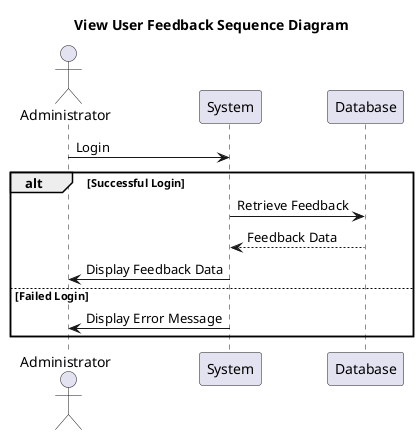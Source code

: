 @startuml view_feedback

title View User Feedback Sequence Diagram

actor Administrator

Administrator -> System: Login
alt Successful Login
    System -> Database: Retrieve Feedback
    Database --> System: Feedback Data
    System -> Administrator: Display Feedback Data
else Failed Login
    System -> Administrator: Display Error Message
end

@enduml
